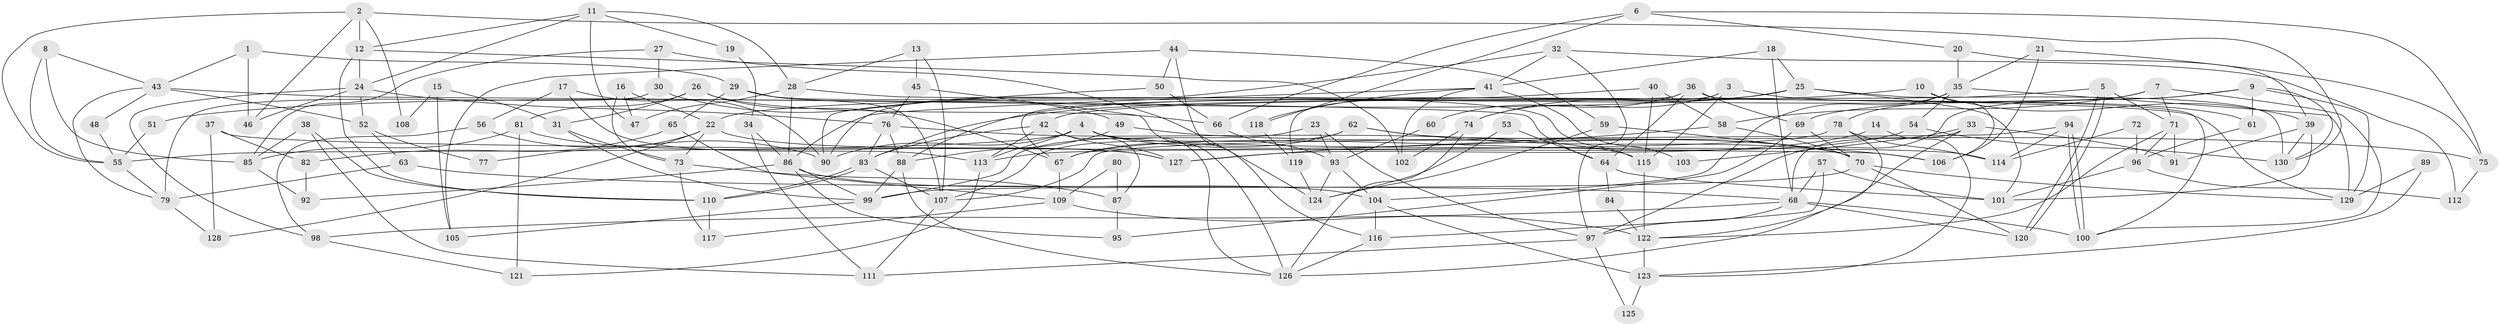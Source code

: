// Generated by graph-tools (version 1.1) at 2025/11/02/27/25 16:11:23]
// undirected, 130 vertices, 260 edges
graph export_dot {
graph [start="1"]
  node [color=gray90,style=filled];
  1;
  2;
  3;
  4;
  5;
  6;
  7;
  8;
  9;
  10;
  11;
  12;
  13;
  14;
  15;
  16;
  17;
  18;
  19;
  20;
  21;
  22;
  23;
  24;
  25;
  26;
  27;
  28;
  29;
  30;
  31;
  32;
  33;
  34;
  35;
  36;
  37;
  38;
  39;
  40;
  41;
  42;
  43;
  44;
  45;
  46;
  47;
  48;
  49;
  50;
  51;
  52;
  53;
  54;
  55;
  56;
  57;
  58;
  59;
  60;
  61;
  62;
  63;
  64;
  65;
  66;
  67;
  68;
  69;
  70;
  71;
  72;
  73;
  74;
  75;
  76;
  77;
  78;
  79;
  80;
  81;
  82;
  83;
  84;
  85;
  86;
  87;
  88;
  89;
  90;
  91;
  92;
  93;
  94;
  95;
  96;
  97;
  98;
  99;
  100;
  101;
  102;
  103;
  104;
  105;
  106;
  107;
  108;
  109;
  110;
  111;
  112;
  113;
  114;
  115;
  116;
  117;
  118;
  119;
  120;
  121;
  122;
  123;
  124;
  125;
  126;
  127;
  128;
  129;
  130;
  1 -- 43;
  1 -- 29;
  1 -- 46;
  2 -- 46;
  2 -- 130;
  2 -- 12;
  2 -- 55;
  2 -- 108;
  3 -- 61;
  3 -- 74;
  3 -- 115;
  3 -- 119;
  4 -- 70;
  4 -- 126;
  4 -- 55;
  4 -- 90;
  4 -- 113;
  4 -- 114;
  5 -- 120;
  5 -- 120;
  5 -- 71;
  5 -- 42;
  6 -- 66;
  6 -- 118;
  6 -- 20;
  6 -- 75;
  7 -- 100;
  7 -- 58;
  7 -- 22;
  7 -- 71;
  8 -- 43;
  8 -- 55;
  8 -- 85;
  9 -- 130;
  9 -- 129;
  9 -- 61;
  9 -- 69;
  9 -- 97;
  10 -- 83;
  10 -- 39;
  10 -- 106;
  11 -- 12;
  11 -- 47;
  11 -- 19;
  11 -- 24;
  11 -- 28;
  12 -- 24;
  12 -- 102;
  12 -- 110;
  13 -- 45;
  13 -- 107;
  13 -- 28;
  14 -- 127;
  14 -- 123;
  15 -- 105;
  15 -- 31;
  15 -- 108;
  16 -- 22;
  16 -- 73;
  16 -- 47;
  17 -- 56;
  17 -- 113;
  17 -- 90;
  18 -- 41;
  18 -- 68;
  18 -- 25;
  19 -- 34;
  20 -- 35;
  20 -- 39;
  21 -- 106;
  21 -- 35;
  21 -- 75;
  22 -- 127;
  22 -- 73;
  22 -- 77;
  22 -- 128;
  23 -- 97;
  23 -- 93;
  23 -- 99;
  24 -- 98;
  24 -- 46;
  24 -- 52;
  24 -- 76;
  25 -- 101;
  25 -- 51;
  25 -- 74;
  25 -- 130;
  26 -- 67;
  26 -- 31;
  26 -- 66;
  26 -- 81;
  27 -- 85;
  27 -- 30;
  27 -- 124;
  28 -- 47;
  28 -- 86;
  28 -- 129;
  29 -- 115;
  29 -- 107;
  29 -- 65;
  30 -- 49;
  30 -- 79;
  31 -- 99;
  31 -- 73;
  32 -- 90;
  32 -- 97;
  32 -- 41;
  32 -- 112;
  33 -- 91;
  33 -- 68;
  33 -- 103;
  33 -- 122;
  34 -- 111;
  34 -- 86;
  35 -- 78;
  35 -- 129;
  35 -- 54;
  35 -- 104;
  36 -- 69;
  36 -- 67;
  36 -- 60;
  36 -- 64;
  36 -- 100;
  37 -- 106;
  37 -- 128;
  37 -- 82;
  38 -- 110;
  38 -- 85;
  38 -- 111;
  39 -- 130;
  39 -- 91;
  39 -- 101;
  40 -- 88;
  40 -- 115;
  40 -- 58;
  41 -- 86;
  41 -- 102;
  41 -- 103;
  41 -- 118;
  42 -- 83;
  42 -- 87;
  42 -- 113;
  42 -- 127;
  43 -- 64;
  43 -- 52;
  43 -- 48;
  43 -- 79;
  44 -- 50;
  44 -- 116;
  44 -- 59;
  44 -- 105;
  45 -- 126;
  45 -- 76;
  48 -- 55;
  49 -- 75;
  49 -- 88;
  50 -- 90;
  50 -- 66;
  51 -- 55;
  52 -- 63;
  52 -- 77;
  53 -- 124;
  53 -- 64;
  54 -- 67;
  54 -- 130;
  55 -- 79;
  56 -- 90;
  56 -- 98;
  57 -- 68;
  57 -- 116;
  57 -- 101;
  58 -- 70;
  58 -- 127;
  59 -- 70;
  59 -- 124;
  60 -- 93;
  61 -- 96;
  62 -- 70;
  62 -- 107;
  62 -- 67;
  62 -- 106;
  63 -- 68;
  63 -- 79;
  64 -- 101;
  64 -- 84;
  65 -- 82;
  65 -- 109;
  66 -- 93;
  67 -- 109;
  68 -- 100;
  68 -- 97;
  68 -- 98;
  68 -- 120;
  69 -- 70;
  69 -- 95;
  70 -- 120;
  70 -- 99;
  70 -- 129;
  71 -- 96;
  71 -- 91;
  71 -- 122;
  72 -- 114;
  72 -- 96;
  73 -- 117;
  73 -- 87;
  74 -- 102;
  74 -- 126;
  75 -- 112;
  76 -- 115;
  76 -- 83;
  76 -- 88;
  78 -- 113;
  78 -- 126;
  78 -- 114;
  79 -- 128;
  80 -- 87;
  80 -- 109;
  81 -- 127;
  81 -- 85;
  81 -- 121;
  82 -- 92;
  83 -- 110;
  83 -- 110;
  83 -- 107;
  84 -- 122;
  85 -- 92;
  86 -- 95;
  86 -- 92;
  86 -- 99;
  86 -- 104;
  87 -- 95;
  88 -- 99;
  88 -- 126;
  89 -- 123;
  89 -- 129;
  93 -- 104;
  93 -- 124;
  94 -- 114;
  94 -- 100;
  94 -- 100;
  94 -- 107;
  96 -- 112;
  96 -- 101;
  97 -- 111;
  97 -- 125;
  98 -- 121;
  99 -- 105;
  104 -- 116;
  104 -- 123;
  107 -- 111;
  109 -- 122;
  109 -- 117;
  110 -- 117;
  113 -- 121;
  115 -- 122;
  116 -- 126;
  118 -- 119;
  119 -- 124;
  122 -- 123;
  123 -- 125;
}
